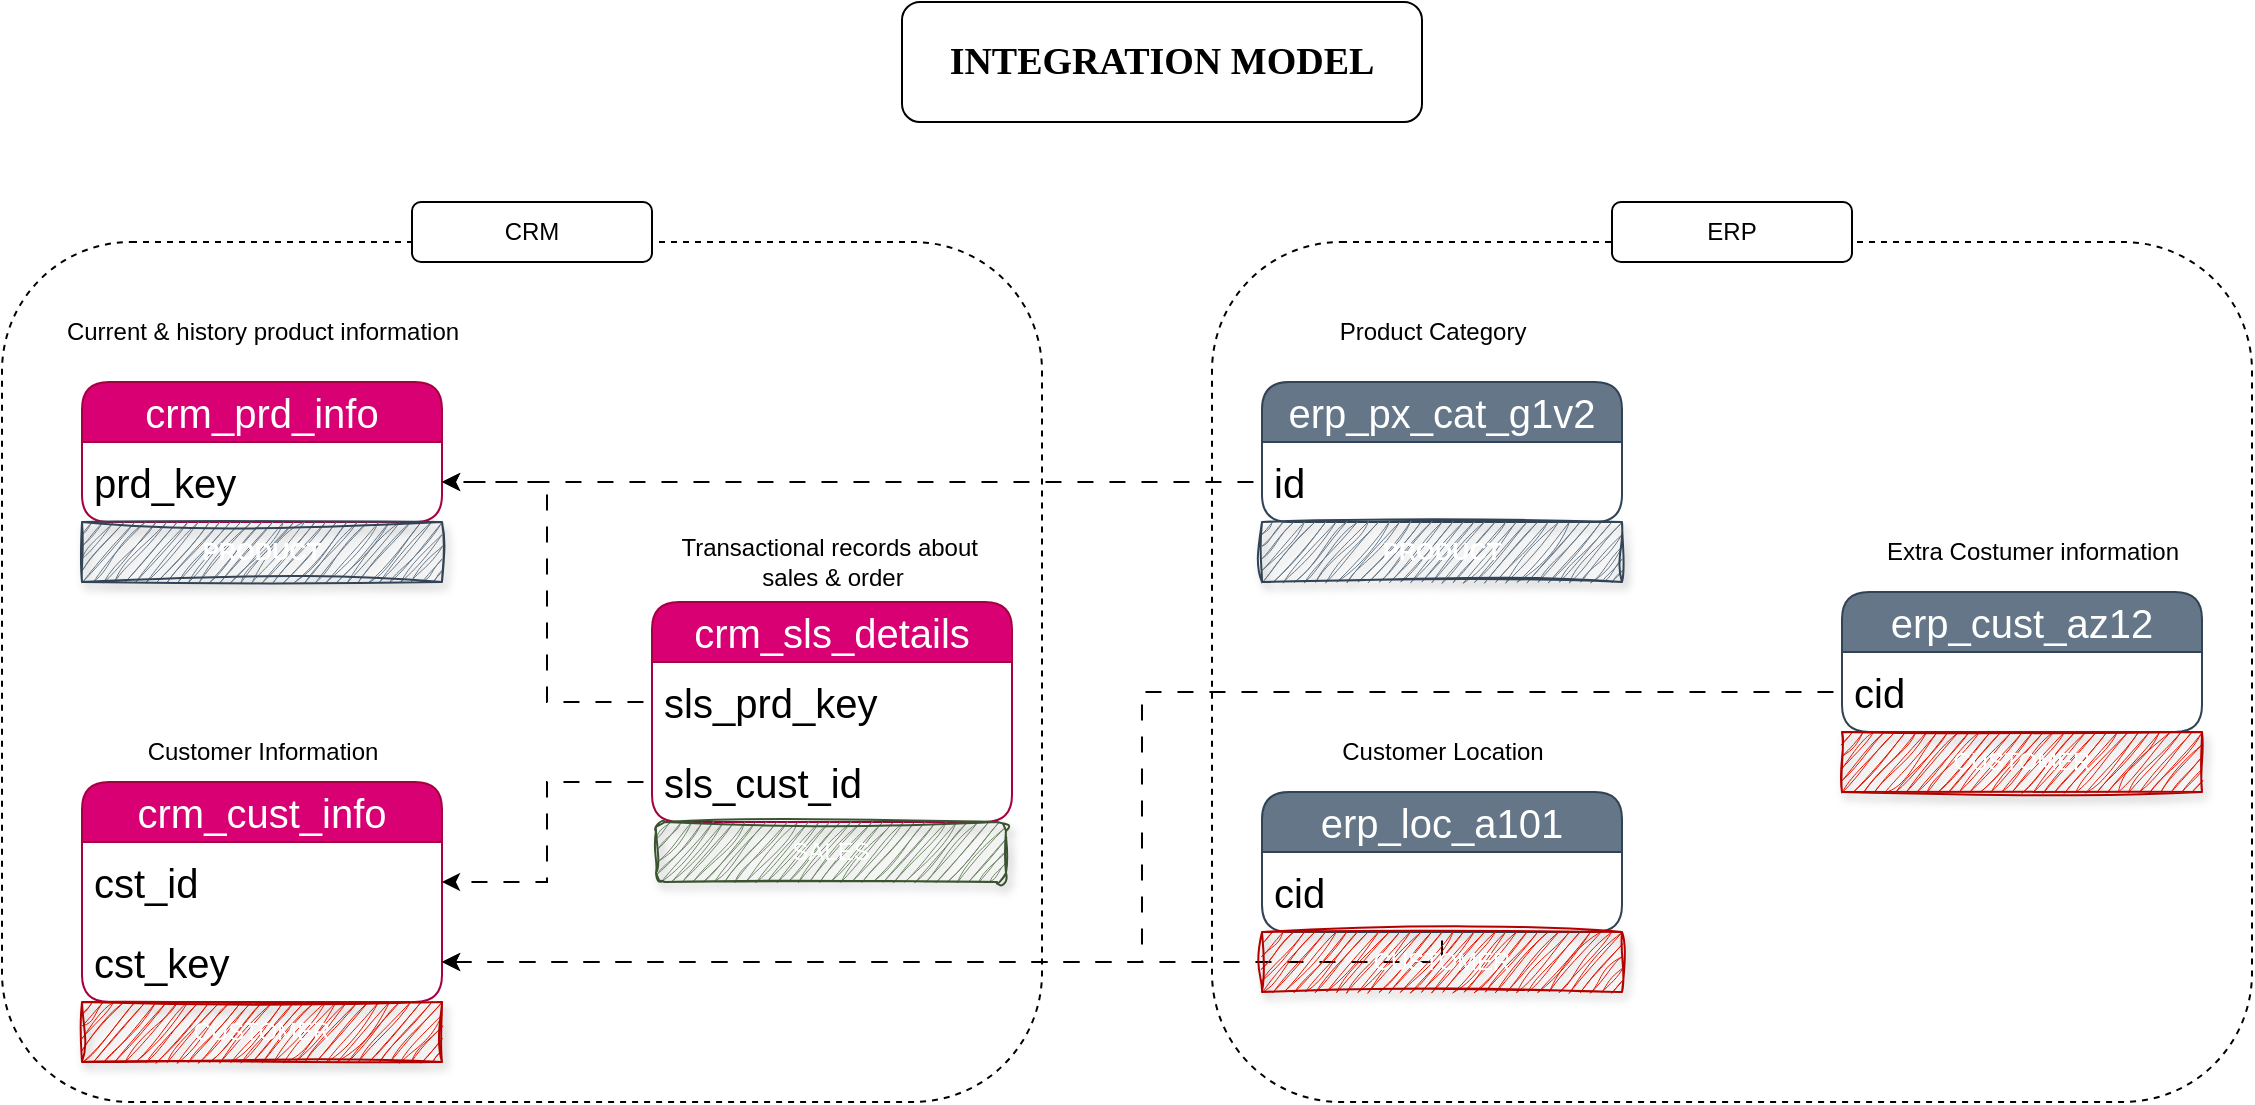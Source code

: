 <mxfile version="24.7.8">
  <diagram name="Page-1" id="FG50t9QehiwdZTp5XmA9">
    <mxGraphModel dx="1500" dy="887" grid="1" gridSize="10" guides="1" tooltips="1" connect="1" arrows="1" fold="1" page="1" pageScale="1" pageWidth="1920" pageHeight="1200" math="0" shadow="0">
      <root>
        <mxCell id="0" />
        <mxCell id="1" parent="0" />
        <mxCell id="it-dY1sX6KetH1n9kR19-27" value="" style="rounded=1;whiteSpace=wrap;html=1;dashed=1;fillColor=none;container=0;" parent="1" vertex="1">
          <mxGeometry x="290" y="340" width="520" height="430" as="geometry" />
        </mxCell>
        <mxCell id="it-dY1sX6KetH1n9kR19-32" value="" style="rounded=1;whiteSpace=wrap;html=1;dashed=1;fillColor=none;container=0;" parent="1" vertex="1">
          <mxGeometry x="895" y="340" width="520" height="430" as="geometry" />
        </mxCell>
        <mxCell id="it-dY1sX6KetH1n9kR19-1" value="&lt;h3&gt;&lt;font face=&quot;Lucida Console&quot; style=&quot;font-size: 19px;&quot;&gt;INTEGRATION MODEL&lt;/font&gt;&lt;/h3&gt;" style="rounded=1;whiteSpace=wrap;html=1;container=0;" parent="1" vertex="1">
          <mxGeometry x="740" y="220" width="260" height="60" as="geometry" />
        </mxCell>
        <mxCell id="it-dY1sX6KetH1n9kR19-17" value="Product Category" style="text;html=1;align=center;verticalAlign=middle;resizable=0;points=[];autosize=1;strokeColor=none;fillColor=none;container=0;" parent="1" vertex="1">
          <mxGeometry x="945" y="370" width="120" height="30" as="geometry" />
        </mxCell>
        <mxCell id="it-dY1sX6KetH1n9kR19-18" value="erp_px_cat_g1v2" style="swimlane;fontStyle=0;childLayout=stackLayout;horizontal=1;startSize=30;horizontalStack=0;resizeParent=1;resizeParentMax=0;resizeLast=0;collapsible=1;marginBottom=0;whiteSpace=wrap;html=1;fillColor=#647687;fontColor=#ffffff;strokeColor=#314354;fontSize=20;rounded=1;container=0;" parent="1" vertex="1">
          <mxGeometry x="920" y="410" width="180" height="70" as="geometry" />
        </mxCell>
        <mxCell id="it-dY1sX6KetH1n9kR19-2" value="crm_cust_info" style="swimlane;fontStyle=0;childLayout=stackLayout;horizontal=1;startSize=30;horizontalStack=0;resizeParent=1;resizeParentMax=0;resizeLast=0;collapsible=1;marginBottom=0;whiteSpace=wrap;html=1;fillColor=#d80073;fontColor=#ffffff;strokeColor=#A50040;fontSize=20;rounded=1;container=0;" parent="1" vertex="1">
          <mxGeometry x="330" y="610" width="180" height="110" as="geometry" />
        </mxCell>
        <mxCell id="it-dY1sX6KetH1n9kR19-6" value="Customer Information" style="text;html=1;align=center;verticalAlign=middle;resizable=0;points=[];autosize=1;strokeColor=none;fillColor=none;container=0;" parent="1" vertex="1">
          <mxGeometry x="350" y="580" width="140" height="30" as="geometry" />
        </mxCell>
        <mxCell id="it-dY1sX6KetH1n9kR19-7" value="Current &amp;amp; history product information" style="text;html=1;align=center;verticalAlign=middle;resizable=0;points=[];autosize=1;strokeColor=none;fillColor=none;container=0;" parent="1" vertex="1">
          <mxGeometry x="310" y="370" width="220" height="30" as="geometry" />
        </mxCell>
        <mxCell id="it-dY1sX6KetH1n9kR19-8" value="crm_prd_info" style="swimlane;fontStyle=0;childLayout=stackLayout;horizontal=1;startSize=30;horizontalStack=0;resizeParent=1;resizeParentMax=0;resizeLast=0;collapsible=1;marginBottom=0;whiteSpace=wrap;html=1;fillColor=#d80073;fontColor=#ffffff;strokeColor=#A50040;fontSize=20;rounded=1;container=0;" parent="1" vertex="1">
          <mxGeometry x="330" y="410" width="180" height="70" as="geometry" />
        </mxCell>
        <mxCell id="it-dY1sX6KetH1n9kR19-21" value="crm_sls_details" style="swimlane;fontStyle=0;childLayout=stackLayout;horizontal=1;startSize=30;horizontalStack=0;resizeParent=1;resizeParentMax=0;resizeLast=0;collapsible=1;marginBottom=0;whiteSpace=wrap;html=1;fillColor=#d80073;fontColor=#ffffff;strokeColor=#A50040;fontSize=20;rounded=1;container=0;" parent="1" vertex="1">
          <mxGeometry x="615" y="520" width="180" height="110" as="geometry" />
        </mxCell>
        <mxCell id="it-dY1sX6KetH1n9kR19-28" value="CRM" style="rounded=1;whiteSpace=wrap;html=1;container=0;" parent="1" vertex="1">
          <mxGeometry x="495" y="320" width="120" height="30" as="geometry" />
        </mxCell>
        <mxCell id="it-dY1sX6KetH1n9kR19-33" value="ERP" style="rounded=1;whiteSpace=wrap;html=1;container=0;" parent="1" vertex="1">
          <mxGeometry x="1095" y="320" width="120" height="30" as="geometry" />
        </mxCell>
        <mxCell id="it-dY1sX6KetH1n9kR19-39" style="edgeStyle=orthogonalEdgeStyle;rounded=0;orthogonalLoop=1;jettySize=auto;html=1;flowAnimation=1;" parent="1" source="it-dY1sX6KetH1n9kR19-22" target="it-dY1sX6KetH1n9kR19-36" edge="1">
          <mxGeometry relative="1" as="geometry" />
        </mxCell>
        <mxCell id="it-dY1sX6KetH1n9kR19-42" style="edgeStyle=orthogonalEdgeStyle;rounded=0;orthogonalLoop=1;jettySize=auto;html=1;entryX=1;entryY=0.5;entryDx=0;entryDy=0;flowAnimation=1;" parent="1" source="it-dY1sX6KetH1n9kR19-26" target="it-dY1sX6KetH1n9kR19-3" edge="1">
          <mxGeometry relative="1" as="geometry" />
        </mxCell>
        <mxCell id="it-dY1sX6KetH1n9kR19-20" value="Transactional records about&amp;nbsp;&lt;div&gt;sales &amp;amp; order&lt;/div&gt;" style="text;html=1;align=center;verticalAlign=middle;resizable=0;points=[];autosize=1;strokeColor=none;fillColor=none;container=0;" parent="1" vertex="1">
          <mxGeometry x="615" y="480" width="180" height="40" as="geometry" />
        </mxCell>
        <mxCell id="it-dY1sX6KetH1n9kR19-51" style="edgeStyle=orthogonalEdgeStyle;rounded=0;orthogonalLoop=1;jettySize=auto;html=1;entryX=1;entryY=0.5;entryDx=0;entryDy=0;flowAnimation=1;" parent="1" source="it-dY1sX6KetH1n9kR19-19" target="it-dY1sX6KetH1n9kR19-36" edge="1">
          <mxGeometry relative="1" as="geometry">
            <Array as="points">
              <mxPoint x="820" y="460" />
              <mxPoint x="820" y="460" />
            </Array>
          </mxGeometry>
        </mxCell>
        <mxCell id="it-dY1sX6KetH1n9kR19-52" style="edgeStyle=orthogonalEdgeStyle;rounded=0;orthogonalLoop=1;jettySize=auto;html=1;flowAnimation=1;" parent="1" source="it-dY1sX6KetH1n9kR19-15" target="it-dY1sX6KetH1n9kR19-43" edge="1">
          <mxGeometry relative="1" as="geometry">
            <Array as="points">
              <mxPoint x="1010" y="700" />
            </Array>
          </mxGeometry>
        </mxCell>
        <mxCell id="it-dY1sX6KetH1n9kR19-53" style="edgeStyle=orthogonalEdgeStyle;rounded=0;orthogonalLoop=1;jettySize=auto;html=1;flowAnimation=1;" parent="1" source="it-dY1sX6KetH1n9kR19-12" target="it-dY1sX6KetH1n9kR19-43" edge="1">
          <mxGeometry relative="1" as="geometry" />
        </mxCell>
        <mxCell id="it-dY1sX6KetH1n9kR19-19" value="id" style="text;strokeColor=none;fillColor=none;align=left;verticalAlign=middle;spacingLeft=4;spacingRight=4;overflow=hidden;points=[[0,0.5],[1,0.5]];portConstraint=eastwest;rotatable=0;whiteSpace=wrap;html=1;fontSize=20;container=0;" parent="1" vertex="1">
          <mxGeometry x="920" y="440" width="180" height="40" as="geometry" />
        </mxCell>
        <mxCell id="it-dY1sX6KetH1n9kR19-3" value="cst_id" style="text;strokeColor=none;fillColor=none;align=left;verticalAlign=middle;spacingLeft=4;spacingRight=4;overflow=hidden;points=[[0,0.5],[1,0.5]];portConstraint=eastwest;rotatable=0;whiteSpace=wrap;html=1;fontSize=20;container=0;" parent="1" vertex="1">
          <mxGeometry x="330" y="640" width="180" height="40" as="geometry" />
        </mxCell>
        <mxCell id="it-dY1sX6KetH1n9kR19-43" value="cst_key" style="text;strokeColor=none;fillColor=none;align=left;verticalAlign=middle;spacingLeft=4;spacingRight=4;overflow=hidden;points=[[0,0.5],[1,0.5]];portConstraint=eastwest;rotatable=0;whiteSpace=wrap;html=1;fontSize=20;container=0;" parent="1" vertex="1">
          <mxGeometry x="330" y="680" width="180" height="40" as="geometry" />
        </mxCell>
        <mxCell id="it-dY1sX6KetH1n9kR19-36" value="prd_key" style="text;strokeColor=none;fillColor=none;align=left;verticalAlign=middle;spacingLeft=4;spacingRight=4;overflow=hidden;points=[[0,0.5],[1,0.5]];portConstraint=eastwest;rotatable=0;whiteSpace=wrap;html=1;fontSize=20;container=0;" parent="1" vertex="1">
          <mxGeometry x="330" y="440" width="180" height="40" as="geometry" />
        </mxCell>
        <mxCell id="it-dY1sX6KetH1n9kR19-22" value="sls_prd_key" style="text;strokeColor=none;fillColor=none;align=left;verticalAlign=middle;spacingLeft=4;spacingRight=4;overflow=hidden;points=[[0,0.5],[1,0.5]];portConstraint=eastwest;rotatable=0;whiteSpace=wrap;html=1;fontSize=20;container=0;" parent="1" vertex="1">
          <mxGeometry x="615" y="550" width="180" height="40" as="geometry" />
        </mxCell>
        <mxCell id="it-dY1sX6KetH1n9kR19-26" value="sls_cust_id" style="text;strokeColor=none;fillColor=none;align=left;verticalAlign=middle;spacingLeft=4;spacingRight=4;overflow=hidden;points=[[0,0.5],[1,0.5]];portConstraint=eastwest;rotatable=0;whiteSpace=wrap;html=1;fontSize=20;container=0;" parent="1" vertex="1">
          <mxGeometry x="615" y="590" width="180" height="40" as="geometry" />
        </mxCell>
        <mxCell id="J_EJxvOv_3s9-h6URCn4-2" value="&lt;b style=&quot;&quot;&gt;PRODUCT&lt;/b&gt;" style="text;html=1;strokeColor=#314354;fillColor=#647687;align=center;verticalAlign=middle;whiteSpace=wrap;overflow=hidden;fontColor=#ffffff;rounded=0;sketch=1;curveFitting=1;jiggle=2;shadow=1;glass=0;" parent="1" vertex="1">
          <mxGeometry x="330" y="480" width="180" height="30" as="geometry" />
        </mxCell>
        <mxCell id="J_EJxvOv_3s9-h6URCn4-3" value="&lt;b style=&quot;&quot;&gt;PRODUCT&lt;/b&gt;" style="text;html=1;strokeColor=#314354;fillColor=#647687;align=center;verticalAlign=middle;whiteSpace=wrap;overflow=hidden;fontColor=#ffffff;rounded=0;sketch=1;curveFitting=1;jiggle=2;shadow=1;glass=0;" parent="1" vertex="1">
          <mxGeometry x="920" y="480" width="180" height="30" as="geometry" />
        </mxCell>
        <mxCell id="J_EJxvOv_3s9-h6URCn4-6" value="CUSTOMER" style="text;html=1;strokeColor=#B20000;fillColor=#e51400;align=center;verticalAlign=middle;whiteSpace=wrap;overflow=hidden;fontColor=#ffffff;rounded=0;sketch=1;curveFitting=1;jiggle=2;shadow=1;glass=0;" parent="1" vertex="1">
          <mxGeometry x="330" y="720" width="180" height="30" as="geometry" />
        </mxCell>
        <mxCell id="J_EJxvOv_3s9-h6URCn4-7" value="SALES" style="text;html=1;strokeColor=#3A5431;fillColor=#6d8764;align=center;verticalAlign=middle;whiteSpace=wrap;overflow=hidden;fontColor=#ffffff;rounded=1;sketch=1;curveFitting=1;jiggle=2;shadow=1;glass=0;" parent="1" vertex="1">
          <mxGeometry x="617" y="630" width="175" height="30" as="geometry" />
        </mxCell>
        <mxCell id="J_EJxvOv_3s9-h6URCn4-9" value="" style="group" parent="1" vertex="1" connectable="0">
          <mxGeometry x="920" y="580" width="180" height="135" as="geometry" />
        </mxCell>
        <mxCell id="it-dY1sX6KetH1n9kR19-14" value="erp_loc_a101" style="swimlane;fontStyle=0;childLayout=stackLayout;horizontal=1;startSize=30;horizontalStack=0;resizeParent=1;resizeParentMax=0;resizeLast=0;collapsible=1;marginBottom=0;whiteSpace=wrap;html=1;fillColor=#647687;fontColor=#ffffff;strokeColor=#314354;fontSize=20;rounded=1;container=0;" parent="J_EJxvOv_3s9-h6URCn4-9" vertex="1">
          <mxGeometry y="35" width="180" height="70" as="geometry" />
        </mxCell>
        <mxCell id="it-dY1sX6KetH1n9kR19-16" value="Customer Location" style="text;html=1;align=center;verticalAlign=middle;resizable=0;points=[];autosize=1;strokeColor=none;fillColor=none;container=0;" parent="J_EJxvOv_3s9-h6URCn4-9" vertex="1">
          <mxGeometry x="30" width="120" height="30" as="geometry" />
        </mxCell>
        <mxCell id="it-dY1sX6KetH1n9kR19-15" value="cid" style="text;strokeColor=none;fillColor=none;align=left;verticalAlign=middle;spacingLeft=4;spacingRight=4;overflow=hidden;points=[[0,0.5],[1,0.5]];portConstraint=eastwest;rotatable=0;whiteSpace=wrap;html=1;fontSize=20;container=0;" parent="J_EJxvOv_3s9-h6URCn4-9" vertex="1">
          <mxGeometry y="65" width="180" height="40" as="geometry" />
        </mxCell>
        <mxCell id="J_EJxvOv_3s9-h6URCn4-4" value="CUSTOMER" style="text;html=1;strokeColor=#B20000;fillColor=#e51400;align=center;verticalAlign=middle;whiteSpace=wrap;overflow=hidden;fontColor=#ffffff;rounded=0;sketch=1;curveFitting=1;jiggle=2;shadow=1;glass=0;" parent="J_EJxvOv_3s9-h6URCn4-9" vertex="1">
          <mxGeometry y="105" width="180" height="30" as="geometry" />
        </mxCell>
        <mxCell id="J_EJxvOv_3s9-h6URCn4-10" value="" style="group" parent="1" vertex="1" connectable="0">
          <mxGeometry x="1210" y="480" width="180" height="135" as="geometry" />
        </mxCell>
        <mxCell id="it-dY1sX6KetH1n9kR19-11" value="erp_cust_az12" style="swimlane;fontStyle=0;childLayout=stackLayout;horizontal=1;startSize=30;horizontalStack=0;resizeParent=1;resizeParentMax=0;resizeLast=0;collapsible=1;marginBottom=0;whiteSpace=wrap;html=1;fillColor=#647687;fontColor=#ffffff;strokeColor=#314354;fontSize=20;rounded=1;container=0;" parent="J_EJxvOv_3s9-h6URCn4-10" vertex="1">
          <mxGeometry y="35" width="180" height="70" as="geometry" />
        </mxCell>
        <mxCell id="it-dY1sX6KetH1n9kR19-13" value="Extra Costumer information" style="text;html=1;align=center;verticalAlign=middle;resizable=0;points=[];autosize=1;strokeColor=none;fillColor=none;container=0;" parent="J_EJxvOv_3s9-h6URCn4-10" vertex="1">
          <mxGeometry x="10" width="170" height="30" as="geometry" />
        </mxCell>
        <mxCell id="it-dY1sX6KetH1n9kR19-12" value="cid" style="text;strokeColor=none;fillColor=none;align=left;verticalAlign=middle;spacingLeft=4;spacingRight=4;overflow=hidden;points=[[0,0.5],[1,0.5]];portConstraint=eastwest;rotatable=0;whiteSpace=wrap;html=1;fontSize=20;container=0;" parent="J_EJxvOv_3s9-h6URCn4-10" vertex="1">
          <mxGeometry y="65" width="180" height="40" as="geometry" />
        </mxCell>
        <mxCell id="J_EJxvOv_3s9-h6URCn4-5" value="CUSTOMER" style="text;html=1;strokeColor=#B20000;fillColor=#e51400;align=center;verticalAlign=middle;whiteSpace=wrap;overflow=hidden;fontColor=#ffffff;rounded=0;sketch=1;curveFitting=1;jiggle=2;shadow=1;glass=0;" parent="J_EJxvOv_3s9-h6URCn4-10" vertex="1">
          <mxGeometry y="105" width="180" height="30" as="geometry" />
        </mxCell>
      </root>
    </mxGraphModel>
  </diagram>
</mxfile>
